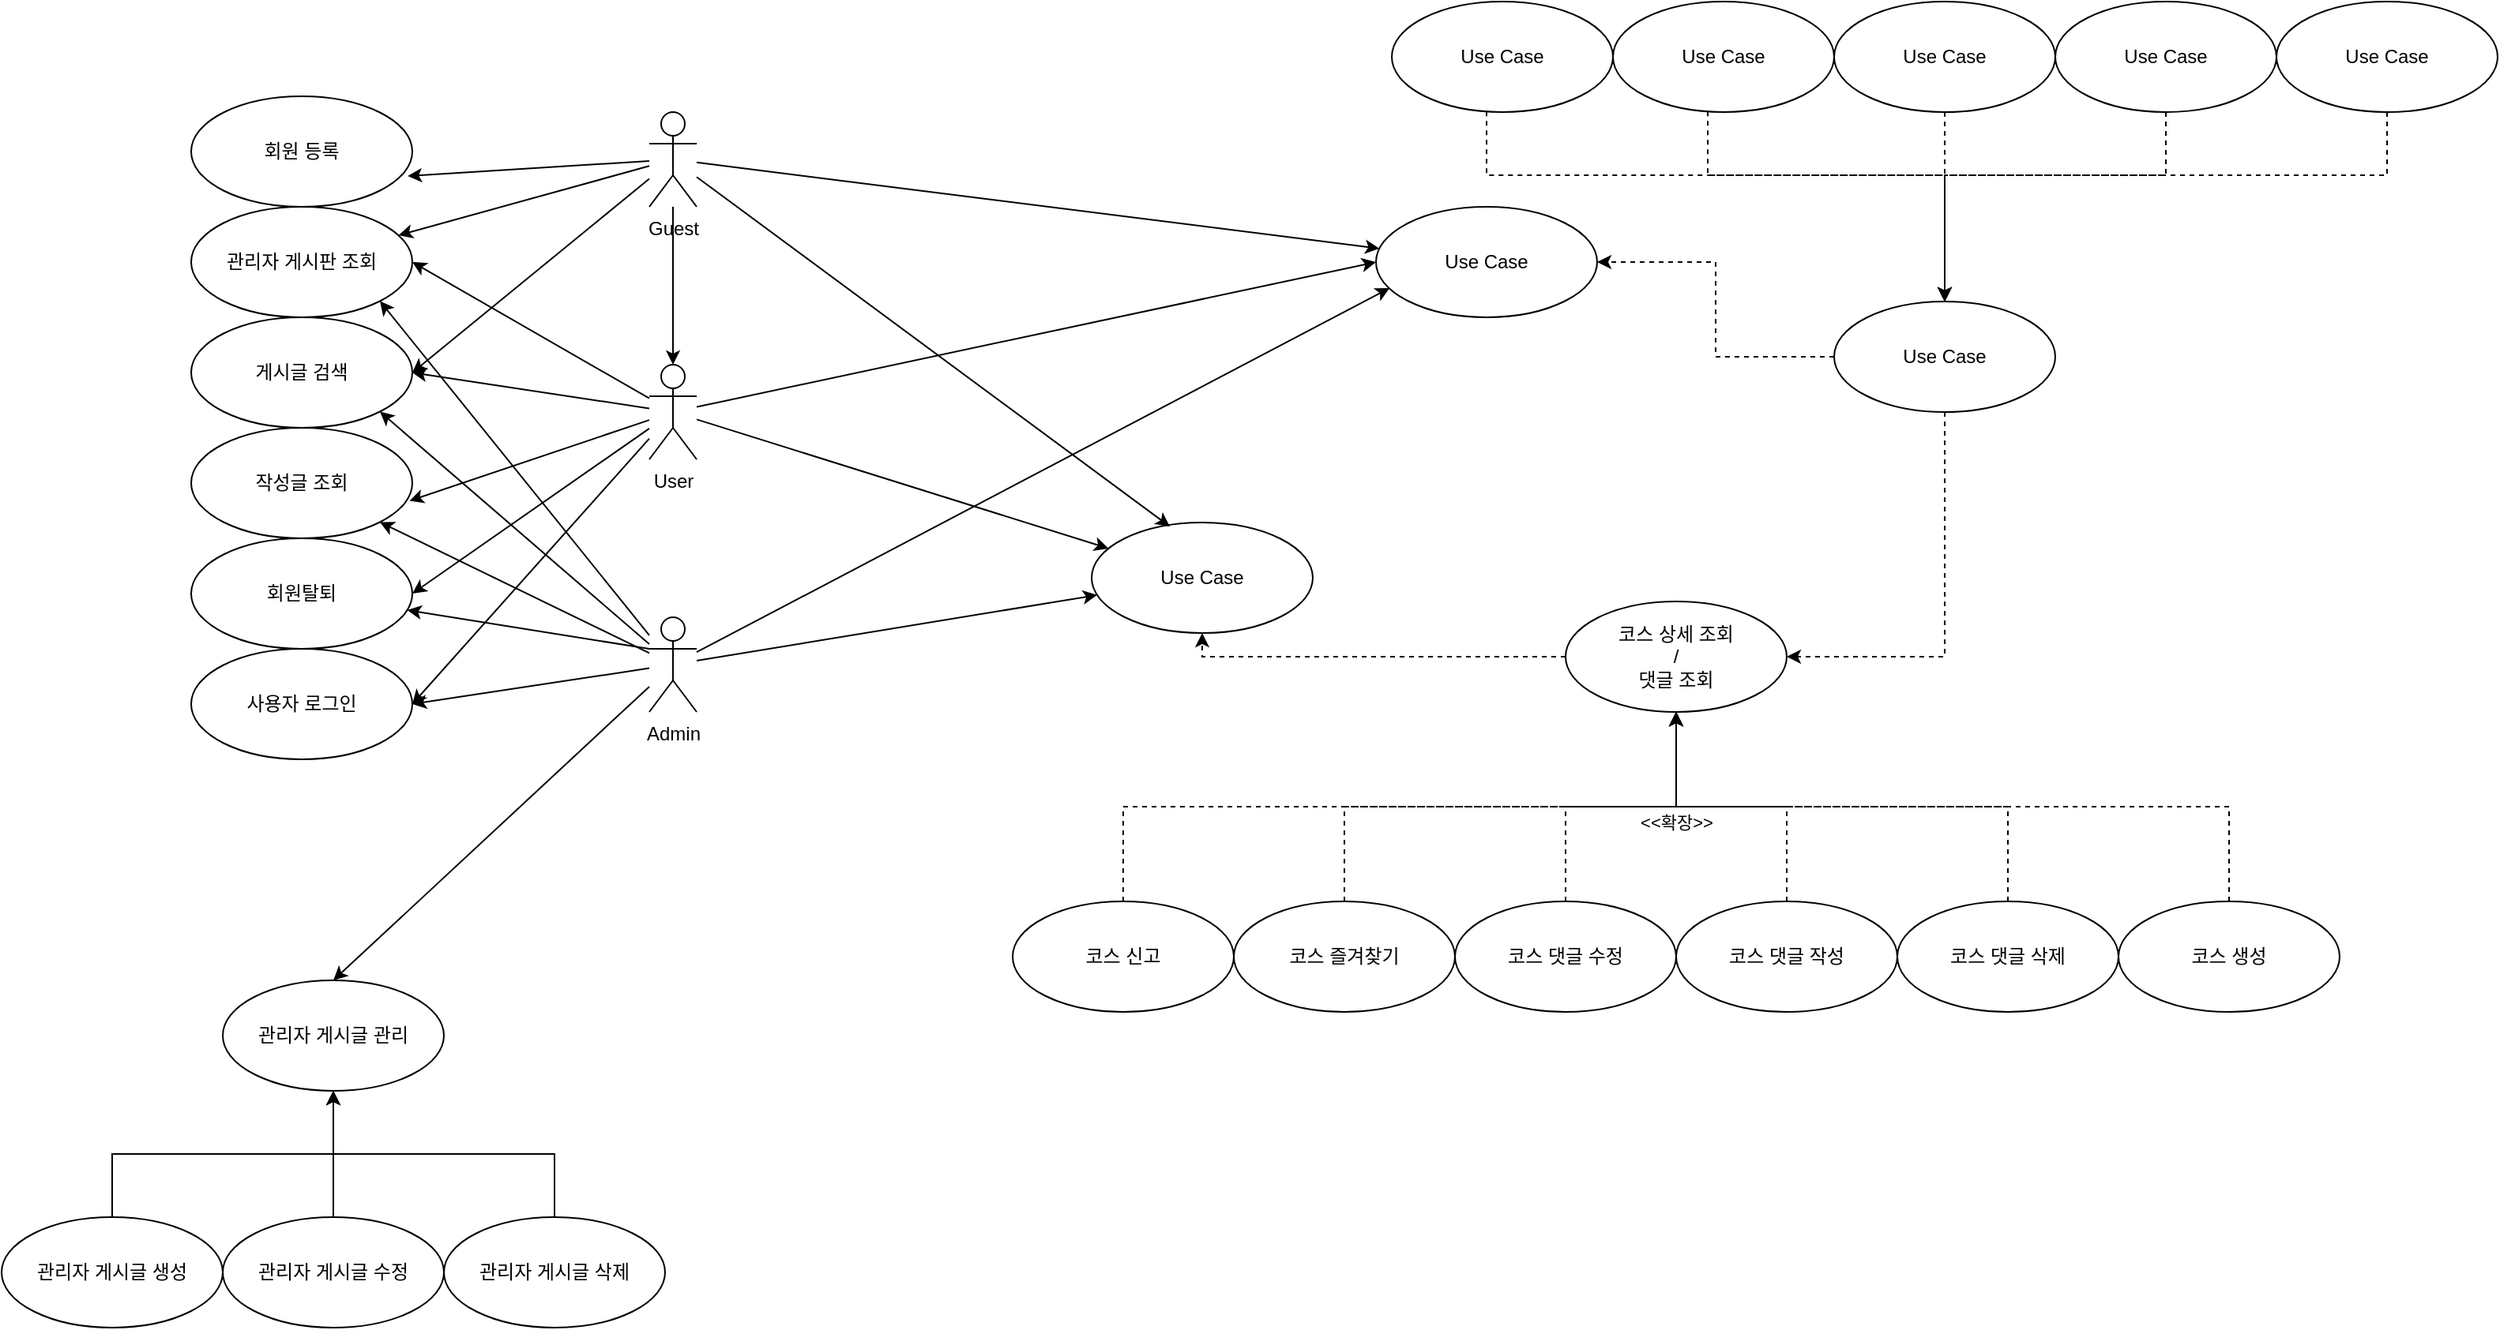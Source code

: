 <mxfile version="20.0.4" type="github">
  <diagram id="C6OX11pUsywgYTWx1f4p" name="Page-1">
    <mxGraphModel dx="1483" dy="816" grid="1" gridSize="10" guides="1" tooltips="1" connect="1" arrows="1" fold="1" page="0" pageScale="1" pageWidth="827" pageHeight="1169" math="0" shadow="0">
      <root>
        <mxCell id="0" />
        <mxCell id="1" parent="0" />
        <mxCell id="GOCetqZbydDTcwRi5FND-1" value="User" style="shape=umlActor;verticalLabelPosition=bottom;verticalAlign=top;html=1;outlineConnect=0;labelBackgroundColor=none;" parent="1" vertex="1">
          <mxGeometry x="470" y="280" width="30" height="60" as="geometry" />
        </mxCell>
        <mxCell id="HhRDs5ZZaX0OzWnAWIKS-49" style="edgeStyle=orthogonalEdgeStyle;rounded=0;orthogonalLoop=1;jettySize=auto;html=1;" edge="1" parent="1" source="GOCetqZbydDTcwRi5FND-2" target="GOCetqZbydDTcwRi5FND-1">
          <mxGeometry relative="1" as="geometry" />
        </mxCell>
        <mxCell id="GOCetqZbydDTcwRi5FND-2" value="Guest" style="shape=umlActor;verticalLabelPosition=bottom;verticalAlign=top;html=1;outlineConnect=0;labelBackgroundColor=none;" parent="1" vertex="1">
          <mxGeometry x="470" y="120" width="30" height="60" as="geometry" />
        </mxCell>
        <mxCell id="GOCetqZbydDTcwRi5FND-3" value="Admin" style="shape=umlActor;verticalLabelPosition=bottom;verticalAlign=top;html=1;outlineConnect=0;labelBackgroundColor=none;" parent="1" vertex="1">
          <mxGeometry x="470" y="440" width="30" height="60" as="geometry" />
        </mxCell>
        <mxCell id="HhRDs5ZZaX0OzWnAWIKS-2" value="작성글 조회" style="ellipse;whiteSpace=wrap;html=1;" vertex="1" parent="1">
          <mxGeometry x="180" y="320" width="140" height="70" as="geometry" />
        </mxCell>
        <mxCell id="HhRDs5ZZaX0OzWnAWIKS-3" value="회원탈퇴" style="ellipse;whiteSpace=wrap;html=1;" vertex="1" parent="1">
          <mxGeometry x="180" y="390" width="140" height="70" as="geometry" />
        </mxCell>
        <mxCell id="HhRDs5ZZaX0OzWnAWIKS-4" value="게시글 검색" style="ellipse;whiteSpace=wrap;html=1;" vertex="1" parent="1">
          <mxGeometry x="180" y="250" width="140" height="70" as="geometry" />
        </mxCell>
        <mxCell id="HhRDs5ZZaX0OzWnAWIKS-5" value="사용자 로그인" style="ellipse;whiteSpace=wrap;html=1;" vertex="1" parent="1">
          <mxGeometry x="180" y="460" width="140" height="70" as="geometry" />
        </mxCell>
        <mxCell id="HhRDs5ZZaX0OzWnAWIKS-6" value="관리자 게시판 조회" style="ellipse;whiteSpace=wrap;html=1;" vertex="1" parent="1">
          <mxGeometry x="180" y="180" width="140" height="70" as="geometry" />
        </mxCell>
        <mxCell id="HhRDs5ZZaX0OzWnAWIKS-7" value="회원 등록" style="ellipse;whiteSpace=wrap;html=1;" vertex="1" parent="1">
          <mxGeometry x="180" y="110" width="140" height="70" as="geometry" />
        </mxCell>
        <mxCell id="HhRDs5ZZaX0OzWnAWIKS-8" value="Use Case" style="ellipse;whiteSpace=wrap;html=1;" vertex="1" parent="1">
          <mxGeometry x="750" y="380" width="140" height="70" as="geometry" />
        </mxCell>
        <mxCell id="HhRDs5ZZaX0OzWnAWIKS-9" value="Use Case" style="ellipse;whiteSpace=wrap;html=1;" vertex="1" parent="1">
          <mxGeometry x="930" y="180" width="140" height="70" as="geometry" />
        </mxCell>
        <mxCell id="HhRDs5ZZaX0OzWnAWIKS-33" style="edgeStyle=orthogonalEdgeStyle;rounded=0;orthogonalLoop=1;jettySize=auto;html=1;entryX=0.5;entryY=1;entryDx=0;entryDy=0;" edge="1" parent="1" source="HhRDs5ZZaX0OzWnAWIKS-10" target="HhRDs5ZZaX0OzWnAWIKS-12">
          <mxGeometry relative="1" as="geometry" />
        </mxCell>
        <mxCell id="HhRDs5ZZaX0OzWnAWIKS-10" value="관리자 게시글 수정" style="ellipse;whiteSpace=wrap;html=1;" vertex="1" parent="1">
          <mxGeometry x="200" y="820" width="140" height="70" as="geometry" />
        </mxCell>
        <mxCell id="HhRDs5ZZaX0OzWnAWIKS-32" style="edgeStyle=orthogonalEdgeStyle;rounded=0;orthogonalLoop=1;jettySize=auto;html=1;entryX=0.5;entryY=1;entryDx=0;entryDy=0;" edge="1" parent="1" source="HhRDs5ZZaX0OzWnAWIKS-11" target="HhRDs5ZZaX0OzWnAWIKS-12">
          <mxGeometry relative="1" as="geometry" />
        </mxCell>
        <mxCell id="HhRDs5ZZaX0OzWnAWIKS-11" value="관리자 게시글 생성" style="ellipse;whiteSpace=wrap;html=1;" vertex="1" parent="1">
          <mxGeometry x="60" y="820" width="140" height="70" as="geometry" />
        </mxCell>
        <mxCell id="HhRDs5ZZaX0OzWnAWIKS-12" value="관리자 게시글 관리" style="ellipse;whiteSpace=wrap;html=1;" vertex="1" parent="1">
          <mxGeometry x="200" y="670" width="140" height="70" as="geometry" />
        </mxCell>
        <mxCell id="HhRDs5ZZaX0OzWnAWIKS-34" style="edgeStyle=orthogonalEdgeStyle;rounded=0;orthogonalLoop=1;jettySize=auto;html=1;entryX=0.5;entryY=1;entryDx=0;entryDy=0;" edge="1" parent="1" source="HhRDs5ZZaX0OzWnAWIKS-13" target="HhRDs5ZZaX0OzWnAWIKS-12">
          <mxGeometry relative="1" as="geometry" />
        </mxCell>
        <mxCell id="HhRDs5ZZaX0OzWnAWIKS-13" value="관리자 게시글 삭제" style="ellipse;whiteSpace=wrap;html=1;" vertex="1" parent="1">
          <mxGeometry x="340" y="820" width="140" height="70" as="geometry" />
        </mxCell>
        <mxCell id="HhRDs5ZZaX0OzWnAWIKS-65" style="edgeStyle=orthogonalEdgeStyle;rounded=0;orthogonalLoop=1;jettySize=auto;html=1;dashed=1;" edge="1" parent="1" source="HhRDs5ZZaX0OzWnAWIKS-14" target="HhRDs5ZZaX0OzWnAWIKS-20">
          <mxGeometry relative="1" as="geometry">
            <Array as="points">
              <mxPoint x="770" y="560" />
              <mxPoint x="1120" y="560" />
            </Array>
          </mxGeometry>
        </mxCell>
        <mxCell id="HhRDs5ZZaX0OzWnAWIKS-14" value="코스 신고&lt;br&gt;" style="ellipse;whiteSpace=wrap;html=1;" vertex="1" parent="1">
          <mxGeometry x="700" y="620" width="140" height="70" as="geometry" />
        </mxCell>
        <mxCell id="HhRDs5ZZaX0OzWnAWIKS-66" style="edgeStyle=orthogonalEdgeStyle;rounded=0;orthogonalLoop=1;jettySize=auto;html=1;dashed=1;" edge="1" parent="1" source="HhRDs5ZZaX0OzWnAWIKS-15" target="HhRDs5ZZaX0OzWnAWIKS-20">
          <mxGeometry relative="1" as="geometry">
            <Array as="points">
              <mxPoint x="910" y="560" />
              <mxPoint x="1120" y="560" />
            </Array>
          </mxGeometry>
        </mxCell>
        <mxCell id="HhRDs5ZZaX0OzWnAWIKS-15" value="코스 즐겨찾기" style="ellipse;whiteSpace=wrap;html=1;" vertex="1" parent="1">
          <mxGeometry x="840" y="620" width="140" height="70" as="geometry" />
        </mxCell>
        <mxCell id="HhRDs5ZZaX0OzWnAWIKS-67" style="edgeStyle=orthogonalEdgeStyle;rounded=0;orthogonalLoop=1;jettySize=auto;html=1;entryX=0.5;entryY=1;entryDx=0;entryDy=0;dashed=1;" edge="1" parent="1" source="HhRDs5ZZaX0OzWnAWIKS-16" target="HhRDs5ZZaX0OzWnAWIKS-20">
          <mxGeometry relative="1" as="geometry" />
        </mxCell>
        <mxCell id="HhRDs5ZZaX0OzWnAWIKS-16" value="코스 댓글 수정" style="ellipse;whiteSpace=wrap;html=1;" vertex="1" parent="1">
          <mxGeometry x="980" y="620" width="140" height="70" as="geometry" />
        </mxCell>
        <mxCell id="HhRDs5ZZaX0OzWnAWIKS-68" style="edgeStyle=orthogonalEdgeStyle;rounded=0;orthogonalLoop=1;jettySize=auto;html=1;entryX=0.5;entryY=1;entryDx=0;entryDy=0;dashed=1;" edge="1" parent="1" source="HhRDs5ZZaX0OzWnAWIKS-17" target="HhRDs5ZZaX0OzWnAWIKS-20">
          <mxGeometry relative="1" as="geometry" />
        </mxCell>
        <mxCell id="HhRDs5ZZaX0OzWnAWIKS-17" value="코스 댓글 작성" style="ellipse;whiteSpace=wrap;html=1;" vertex="1" parent="1">
          <mxGeometry x="1120" y="620" width="140" height="70" as="geometry" />
        </mxCell>
        <mxCell id="HhRDs5ZZaX0OzWnAWIKS-69" style="edgeStyle=orthogonalEdgeStyle;rounded=0;orthogonalLoop=1;jettySize=auto;html=1;entryX=0.5;entryY=1;entryDx=0;entryDy=0;dashed=1;" edge="1" parent="1" source="HhRDs5ZZaX0OzWnAWIKS-18" target="HhRDs5ZZaX0OzWnAWIKS-20">
          <mxGeometry relative="1" as="geometry">
            <Array as="points">
              <mxPoint x="1330" y="560" />
              <mxPoint x="1120" y="560" />
            </Array>
          </mxGeometry>
        </mxCell>
        <mxCell id="HhRDs5ZZaX0OzWnAWIKS-18" value="코스 댓글 삭제" style="ellipse;whiteSpace=wrap;html=1;" vertex="1" parent="1">
          <mxGeometry x="1260" y="620" width="140" height="70" as="geometry" />
        </mxCell>
        <mxCell id="HhRDs5ZZaX0OzWnAWIKS-70" style="edgeStyle=orthogonalEdgeStyle;rounded=0;orthogonalLoop=1;jettySize=auto;html=1;entryX=0.5;entryY=1;entryDx=0;entryDy=0;dashed=1;" edge="1" parent="1" source="HhRDs5ZZaX0OzWnAWIKS-19" target="HhRDs5ZZaX0OzWnAWIKS-20">
          <mxGeometry relative="1" as="geometry">
            <Array as="points">
              <mxPoint x="1470" y="560" />
              <mxPoint x="1120" y="560" />
            </Array>
          </mxGeometry>
        </mxCell>
        <mxCell id="HhRDs5ZZaX0OzWnAWIKS-71" value="&amp;lt;&amp;lt;확장&amp;gt;&amp;gt;" style="edgeLabel;html=1;align=center;verticalAlign=middle;resizable=0;points=[];" vertex="1" connectable="0" parent="HhRDs5ZZaX0OzWnAWIKS-70">
          <mxGeometry x="0.794" y="3" relative="1" as="geometry">
            <mxPoint x="3" y="21" as="offset" />
          </mxGeometry>
        </mxCell>
        <mxCell id="HhRDs5ZZaX0OzWnAWIKS-19" value="코스 생성" style="ellipse;whiteSpace=wrap;html=1;" vertex="1" parent="1">
          <mxGeometry x="1400" y="620" width="140" height="70" as="geometry" />
        </mxCell>
        <mxCell id="HhRDs5ZZaX0OzWnAWIKS-81" style="edgeStyle=orthogonalEdgeStyle;rounded=0;orthogonalLoop=1;jettySize=auto;html=1;dashed=1;" edge="1" parent="1" source="HhRDs5ZZaX0OzWnAWIKS-20" target="HhRDs5ZZaX0OzWnAWIKS-8">
          <mxGeometry relative="1" as="geometry">
            <Array as="points">
              <mxPoint x="820" y="465" />
            </Array>
          </mxGeometry>
        </mxCell>
        <mxCell id="HhRDs5ZZaX0OzWnAWIKS-20" value="코스 상세 조회&lt;br&gt;/&lt;br&gt;댓글 조회" style="ellipse;whiteSpace=wrap;html=1;" vertex="1" parent="1">
          <mxGeometry x="1050" y="430" width="140" height="70" as="geometry" />
        </mxCell>
        <mxCell id="HhRDs5ZZaX0OzWnAWIKS-79" style="edgeStyle=orthogonalEdgeStyle;rounded=0;orthogonalLoop=1;jettySize=auto;html=1;dashed=1;" edge="1" parent="1" source="HhRDs5ZZaX0OzWnAWIKS-21" target="HhRDs5ZZaX0OzWnAWIKS-9">
          <mxGeometry relative="1" as="geometry" />
        </mxCell>
        <mxCell id="HhRDs5ZZaX0OzWnAWIKS-80" style="edgeStyle=orthogonalEdgeStyle;rounded=0;orthogonalLoop=1;jettySize=auto;html=1;entryX=1;entryY=0.5;entryDx=0;entryDy=0;dashed=1;" edge="1" parent="1" source="HhRDs5ZZaX0OzWnAWIKS-21" target="HhRDs5ZZaX0OzWnAWIKS-20">
          <mxGeometry relative="1" as="geometry">
            <Array as="points">
              <mxPoint x="1290" y="465" />
            </Array>
          </mxGeometry>
        </mxCell>
        <mxCell id="HhRDs5ZZaX0OzWnAWIKS-21" value="Use Case" style="ellipse;whiteSpace=wrap;html=1;" vertex="1" parent="1">
          <mxGeometry x="1220" y="240" width="140" height="70" as="geometry" />
        </mxCell>
        <mxCell id="HhRDs5ZZaX0OzWnAWIKS-72" style="edgeStyle=orthogonalEdgeStyle;rounded=0;orthogonalLoop=1;jettySize=auto;html=1;entryX=0.5;entryY=0;entryDx=0;entryDy=0;dashed=1;" edge="1" parent="1" source="HhRDs5ZZaX0OzWnAWIKS-22" target="HhRDs5ZZaX0OzWnAWIKS-21">
          <mxGeometry relative="1" as="geometry">
            <Array as="points">
              <mxPoint x="1000" y="160" />
              <mxPoint x="1290" y="160" />
            </Array>
          </mxGeometry>
        </mxCell>
        <mxCell id="HhRDs5ZZaX0OzWnAWIKS-22" value="Use Case" style="ellipse;whiteSpace=wrap;html=1;" vertex="1" parent="1">
          <mxGeometry x="940" y="50" width="140" height="70" as="geometry" />
        </mxCell>
        <mxCell id="HhRDs5ZZaX0OzWnAWIKS-73" style="edgeStyle=orthogonalEdgeStyle;rounded=0;orthogonalLoop=1;jettySize=auto;html=1;entryX=0.5;entryY=0;entryDx=0;entryDy=0;dashed=1;" edge="1" parent="1" source="HhRDs5ZZaX0OzWnAWIKS-23" target="HhRDs5ZZaX0OzWnAWIKS-21">
          <mxGeometry relative="1" as="geometry">
            <Array as="points">
              <mxPoint x="1140" y="160" />
              <mxPoint x="1290" y="160" />
            </Array>
          </mxGeometry>
        </mxCell>
        <mxCell id="HhRDs5ZZaX0OzWnAWIKS-23" value="Use Case" style="ellipse;whiteSpace=wrap;html=1;" vertex="1" parent="1">
          <mxGeometry x="1080" y="50" width="140" height="70" as="geometry" />
        </mxCell>
        <mxCell id="HhRDs5ZZaX0OzWnAWIKS-74" style="edgeStyle=orthogonalEdgeStyle;rounded=0;orthogonalLoop=1;jettySize=auto;html=1;exitX=0.5;exitY=1;exitDx=0;exitDy=0;entryX=0.5;entryY=0;entryDx=0;entryDy=0;dashed=1;" edge="1" parent="1" source="HhRDs5ZZaX0OzWnAWIKS-24" target="HhRDs5ZZaX0OzWnAWIKS-21">
          <mxGeometry relative="1" as="geometry" />
        </mxCell>
        <mxCell id="HhRDs5ZZaX0OzWnAWIKS-24" value="Use Case" style="ellipse;whiteSpace=wrap;html=1;" vertex="1" parent="1">
          <mxGeometry x="1220" y="50" width="140" height="70" as="geometry" />
        </mxCell>
        <mxCell id="HhRDs5ZZaX0OzWnAWIKS-76" style="edgeStyle=orthogonalEdgeStyle;rounded=0;orthogonalLoop=1;jettySize=auto;html=1;entryX=0.5;entryY=0;entryDx=0;entryDy=0;dashed=1;" edge="1" parent="1" source="HhRDs5ZZaX0OzWnAWIKS-25" target="HhRDs5ZZaX0OzWnAWIKS-21">
          <mxGeometry relative="1" as="geometry">
            <Array as="points">
              <mxPoint x="1430" y="160" />
              <mxPoint x="1290" y="160" />
            </Array>
          </mxGeometry>
        </mxCell>
        <mxCell id="HhRDs5ZZaX0OzWnAWIKS-25" value="Use Case" style="ellipse;whiteSpace=wrap;html=1;" vertex="1" parent="1">
          <mxGeometry x="1360" y="50" width="140" height="70" as="geometry" />
        </mxCell>
        <mxCell id="HhRDs5ZZaX0OzWnAWIKS-78" style="edgeStyle=orthogonalEdgeStyle;rounded=0;orthogonalLoop=1;jettySize=auto;html=1;entryX=0.5;entryY=0;entryDx=0;entryDy=0;dashed=1;" edge="1" parent="1" source="HhRDs5ZZaX0OzWnAWIKS-26" target="HhRDs5ZZaX0OzWnAWIKS-21">
          <mxGeometry relative="1" as="geometry">
            <Array as="points">
              <mxPoint x="1570" y="160" />
              <mxPoint x="1290" y="160" />
            </Array>
          </mxGeometry>
        </mxCell>
        <mxCell id="HhRDs5ZZaX0OzWnAWIKS-26" value="Use Case" style="ellipse;whiteSpace=wrap;html=1;" vertex="1" parent="1">
          <mxGeometry x="1500" y="50" width="140" height="70" as="geometry" />
        </mxCell>
        <mxCell id="HhRDs5ZZaX0OzWnAWIKS-27" value="" style="endArrow=classic;html=1;rounded=0;entryX=1;entryY=0.5;entryDx=0;entryDy=0;" edge="1" parent="1" source="GOCetqZbydDTcwRi5FND-3" target="HhRDs5ZZaX0OzWnAWIKS-5">
          <mxGeometry width="50" height="50" relative="1" as="geometry">
            <mxPoint x="540" y="500" as="sourcePoint" />
            <mxPoint x="590" y="450" as="targetPoint" />
          </mxGeometry>
        </mxCell>
        <mxCell id="HhRDs5ZZaX0OzWnAWIKS-28" value="" style="endArrow=classic;html=1;rounded=0;entryX=0.5;entryY=0;entryDx=0;entryDy=0;" edge="1" parent="1" source="GOCetqZbydDTcwRi5FND-3" target="HhRDs5ZZaX0OzWnAWIKS-12">
          <mxGeometry width="50" height="50" relative="1" as="geometry">
            <mxPoint x="540" y="500" as="sourcePoint" />
            <mxPoint x="590" y="450" as="targetPoint" />
          </mxGeometry>
        </mxCell>
        <mxCell id="HhRDs5ZZaX0OzWnAWIKS-35" value="" style="endArrow=classic;html=1;rounded=0;exitX=0;exitY=0.333;exitDx=0;exitDy=0;exitPerimeter=0;" edge="1" parent="1" source="GOCetqZbydDTcwRi5FND-3" target="HhRDs5ZZaX0OzWnAWIKS-3">
          <mxGeometry width="50" height="50" relative="1" as="geometry">
            <mxPoint x="410" y="483.947" as="sourcePoint" />
            <mxPoint x="330.0" y="505" as="targetPoint" />
          </mxGeometry>
        </mxCell>
        <mxCell id="HhRDs5ZZaX0OzWnAWIKS-36" value="" style="endArrow=classic;html=1;rounded=0;entryX=1;entryY=1;entryDx=0;entryDy=0;" edge="1" parent="1" source="GOCetqZbydDTcwRi5FND-3" target="HhRDs5ZZaX0OzWnAWIKS-2">
          <mxGeometry width="50" height="50" relative="1" as="geometry">
            <mxPoint x="410" y="470" as="sourcePoint" />
            <mxPoint x="323.663" y="449.552" as="targetPoint" />
          </mxGeometry>
        </mxCell>
        <mxCell id="HhRDs5ZZaX0OzWnAWIKS-37" value="" style="endArrow=classic;html=1;rounded=0;entryX=1;entryY=1;entryDx=0;entryDy=0;" edge="1" parent="1" source="GOCetqZbydDTcwRi5FND-3" target="HhRDs5ZZaX0OzWnAWIKS-4">
          <mxGeometry width="50" height="50" relative="1" as="geometry">
            <mxPoint x="420" y="480" as="sourcePoint" />
            <mxPoint x="333.663" y="459.552" as="targetPoint" />
          </mxGeometry>
        </mxCell>
        <mxCell id="HhRDs5ZZaX0OzWnAWIKS-39" value="" style="endArrow=classic;html=1;rounded=0;entryX=1;entryY=1;entryDx=0;entryDy=0;" edge="1" parent="1" source="GOCetqZbydDTcwRi5FND-3" target="HhRDs5ZZaX0OzWnAWIKS-6">
          <mxGeometry width="50" height="50" relative="1" as="geometry">
            <mxPoint x="410" y="459.063" as="sourcePoint" />
            <mxPoint x="310.005" y="319.492" as="targetPoint" />
          </mxGeometry>
        </mxCell>
        <mxCell id="HhRDs5ZZaX0OzWnAWIKS-40" value="" style="endArrow=classic;html=1;rounded=0;entryX=1;entryY=0.5;entryDx=0;entryDy=0;" edge="1" parent="1" source="GOCetqZbydDTcwRi5FND-1" target="HhRDs5ZZaX0OzWnAWIKS-5">
          <mxGeometry width="50" height="50" relative="1" as="geometry">
            <mxPoint x="530" y="490" as="sourcePoint" />
            <mxPoint x="580" y="440" as="targetPoint" />
          </mxGeometry>
        </mxCell>
        <mxCell id="HhRDs5ZZaX0OzWnAWIKS-41" value="" style="endArrow=classic;html=1;rounded=0;entryX=1;entryY=0.5;entryDx=0;entryDy=0;" edge="1" parent="1" source="GOCetqZbydDTcwRi5FND-1" target="HhRDs5ZZaX0OzWnAWIKS-3">
          <mxGeometry width="50" height="50" relative="1" as="geometry">
            <mxPoint x="420" y="469.063" as="sourcePoint" />
            <mxPoint x="320.005" y="329.492" as="targetPoint" />
          </mxGeometry>
        </mxCell>
        <mxCell id="HhRDs5ZZaX0OzWnAWIKS-42" value="" style="endArrow=classic;html=1;rounded=0;entryX=0.987;entryY=0.661;entryDx=0;entryDy=0;entryPerimeter=0;" edge="1" parent="1" source="GOCetqZbydDTcwRi5FND-1" target="HhRDs5ZZaX0OzWnAWIKS-2">
          <mxGeometry width="50" height="50" relative="1" as="geometry">
            <mxPoint x="430" y="479.063" as="sourcePoint" />
            <mxPoint x="330.005" y="339.492" as="targetPoint" />
          </mxGeometry>
        </mxCell>
        <mxCell id="HhRDs5ZZaX0OzWnAWIKS-43" value="" style="endArrow=classic;html=1;rounded=0;entryX=1;entryY=0.5;entryDx=0;entryDy=0;" edge="1" parent="1" source="GOCetqZbydDTcwRi5FND-1" target="HhRDs5ZZaX0OzWnAWIKS-4">
          <mxGeometry width="50" height="50" relative="1" as="geometry">
            <mxPoint x="440" y="489.063" as="sourcePoint" />
            <mxPoint x="340.005" y="349.492" as="targetPoint" />
          </mxGeometry>
        </mxCell>
        <mxCell id="HhRDs5ZZaX0OzWnAWIKS-44" value="" style="endArrow=classic;html=1;rounded=0;entryX=1;entryY=0.5;entryDx=0;entryDy=0;" edge="1" parent="1" source="GOCetqZbydDTcwRi5FND-1" target="HhRDs5ZZaX0OzWnAWIKS-6">
          <mxGeometry width="50" height="50" relative="1" as="geometry">
            <mxPoint x="450" y="499.063" as="sourcePoint" />
            <mxPoint x="350.005" y="359.492" as="targetPoint" />
          </mxGeometry>
        </mxCell>
        <mxCell id="HhRDs5ZZaX0OzWnAWIKS-45" value="" style="endArrow=classic;html=1;rounded=0;" edge="1" parent="1" source="GOCetqZbydDTcwRi5FND-2" target="HhRDs5ZZaX0OzWnAWIKS-6">
          <mxGeometry width="50" height="50" relative="1" as="geometry">
            <mxPoint x="480" y="311.364" as="sourcePoint" />
            <mxPoint x="330.0" y="225" as="targetPoint" />
          </mxGeometry>
        </mxCell>
        <mxCell id="HhRDs5ZZaX0OzWnAWIKS-46" value="" style="endArrow=classic;html=1;rounded=0;entryX=0.979;entryY=0.722;entryDx=0;entryDy=0;entryPerimeter=0;" edge="1" parent="1" source="GOCetqZbydDTcwRi5FND-2" target="HhRDs5ZZaX0OzWnAWIKS-7">
          <mxGeometry width="50" height="50" relative="1" as="geometry">
            <mxPoint x="490" y="321.364" as="sourcePoint" />
            <mxPoint x="340.0" y="235" as="targetPoint" />
          </mxGeometry>
        </mxCell>
        <mxCell id="HhRDs5ZZaX0OzWnAWIKS-47" value="" style="endArrow=classic;html=1;rounded=0;entryX=1;entryY=0.5;entryDx=0;entryDy=0;" edge="1" parent="1" source="GOCetqZbydDTcwRi5FND-2" target="HhRDs5ZZaX0OzWnAWIKS-4">
          <mxGeometry width="50" height="50" relative="1" as="geometry">
            <mxPoint x="480" y="164.161" as="sourcePoint" />
            <mxPoint x="321.367" y="208.162" as="targetPoint" />
          </mxGeometry>
        </mxCell>
        <mxCell id="HhRDs5ZZaX0OzWnAWIKS-50" value="" style="endArrow=classic;html=1;rounded=0;entryX=0.354;entryY=0.037;entryDx=0;entryDy=0;entryPerimeter=0;" edge="1" parent="1" source="GOCetqZbydDTcwRi5FND-2" target="HhRDs5ZZaX0OzWnAWIKS-8">
          <mxGeometry width="50" height="50" relative="1" as="geometry">
            <mxPoint x="810" y="460" as="sourcePoint" />
            <mxPoint x="860" y="410" as="targetPoint" />
          </mxGeometry>
        </mxCell>
        <mxCell id="HhRDs5ZZaX0OzWnAWIKS-51" value="" style="endArrow=classic;html=1;rounded=0;" edge="1" parent="1" source="GOCetqZbydDTcwRi5FND-2" target="HhRDs5ZZaX0OzWnAWIKS-9">
          <mxGeometry width="50" height="50" relative="1" as="geometry">
            <mxPoint x="490" y="174.161" as="sourcePoint" />
            <mxPoint x="331.367" y="218.162" as="targetPoint" />
          </mxGeometry>
        </mxCell>
        <mxCell id="HhRDs5ZZaX0OzWnAWIKS-52" value="" style="endArrow=classic;html=1;rounded=0;entryX=0;entryY=0.5;entryDx=0;entryDy=0;" edge="1" parent="1" source="GOCetqZbydDTcwRi5FND-1" target="HhRDs5ZZaX0OzWnAWIKS-9">
          <mxGeometry width="50" height="50" relative="1" as="geometry">
            <mxPoint x="810" y="460" as="sourcePoint" />
            <mxPoint x="860" y="410" as="targetPoint" />
          </mxGeometry>
        </mxCell>
        <mxCell id="HhRDs5ZZaX0OzWnAWIKS-53" value="" style="endArrow=classic;html=1;rounded=0;" edge="1" parent="1" source="GOCetqZbydDTcwRi5FND-1" target="HhRDs5ZZaX0OzWnAWIKS-8">
          <mxGeometry width="50" height="50" relative="1" as="geometry">
            <mxPoint x="500" y="184.161" as="sourcePoint" />
            <mxPoint x="341.367" y="228.162" as="targetPoint" />
          </mxGeometry>
        </mxCell>
        <mxCell id="HhRDs5ZZaX0OzWnAWIKS-54" value="" style="endArrow=classic;html=1;rounded=0;" edge="1" parent="1" source="GOCetqZbydDTcwRi5FND-3" target="HhRDs5ZZaX0OzWnAWIKS-8">
          <mxGeometry width="50" height="50" relative="1" as="geometry">
            <mxPoint x="510" y="324.254" as="sourcePoint" />
            <mxPoint x="698.981" y="377.849" as="targetPoint" />
          </mxGeometry>
        </mxCell>
        <mxCell id="HhRDs5ZZaX0OzWnAWIKS-55" value="" style="endArrow=classic;html=1;rounded=0;entryX=0.062;entryY=0.735;entryDx=0;entryDy=0;entryPerimeter=0;" edge="1" parent="1" source="GOCetqZbydDTcwRi5FND-3" target="HhRDs5ZZaX0OzWnAWIKS-9">
          <mxGeometry width="50" height="50" relative="1" as="geometry">
            <mxPoint x="510" y="475.181" as="sourcePoint" />
            <mxPoint x="700.983" y="413.822" as="targetPoint" />
          </mxGeometry>
        </mxCell>
      </root>
    </mxGraphModel>
  </diagram>
</mxfile>
